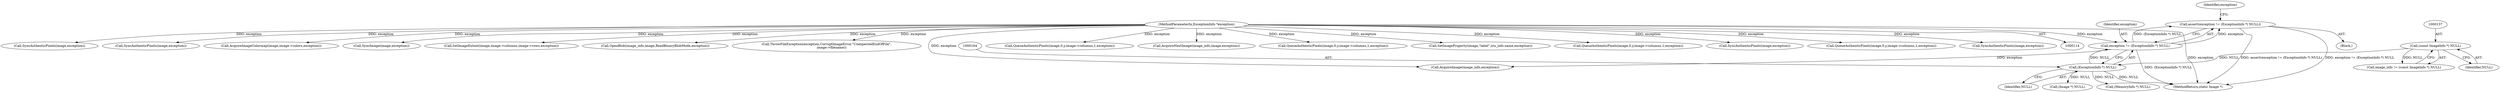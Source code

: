 digraph "0_ImageMagick_ce98a7acbcfca7f0a178f4b1e7b957e419e0cc99@API" {
"1000160" [label="(Call,assert(exception != (ExceptionInfo *) NULL))"];
"1000161" [label="(Call,exception != (ExceptionInfo *) NULL)"];
"1000116" [label="(MethodParameterIn,ExceptionInfo *exception)"];
"1000163" [label="(Call,(ExceptionInfo *) NULL)"];
"1000136" [label="(Call,(const ImageInfo *) NULL)"];
"1000161" [label="(Call,exception != (ExceptionInfo *) NULL)"];
"1001539" [label="(Call,SyncAuthenticPixels(image,exception))"];
"1000138" [label="(Identifier,NULL)"];
"1000165" [label="(Identifier,NULL)"];
"1000160" [label="(Call,assert(exception != (ExceptionInfo *) NULL))"];
"1001929" [label="(Call,SyncAuthenticPixels(image,exception))"];
"1001716" [label="(Call,AcquireImageColormap(image,image->colors,exception))"];
"1000163" [label="(Call,(ExceptionInfo *) NULL)"];
"1000194" [label="(Call,(Image *) NULL)"];
"1001961" [label="(Call,SyncImage(image,exception))"];
"1000532" [label="(Call,SetImageExtent(image,image->columns,image->rows,exception))"];
"1000136" [label="(Call,(const ImageInfo *) NULL)"];
"1000179" [label="(Call,OpenBlob(image_info,image,ReadBinaryBlobMode,exception))"];
"1001974" [label="(Call,ThrowFileException(exception,CorruptImageError,\"UnexpectedEndOfFile\",\n          image->filename))"];
"1002066" [label="(MethodReturn,static Image *)"];
"1000162" [label="(Identifier,exception)"];
"1001764" [label="(Call,QueueAuthenticPixels(image,0,y,image->columns,1,exception))"];
"1002016" [label="(Call,AcquireNextImage(image_info,image,exception))"];
"1001422" [label="(Call,QueueAuthenticPixels(image,0,y,image->columns,1,exception))"];
"1000386" [label="(Call,SetImageProperty(image,\"label\",iris_info.name,exception))"];
"1000117" [label="(Block,)"];
"1001603" [label="(Call,QueueAuthenticPixels(image,0,y,image->columns,1,exception))"];
"1000169" [label="(Identifier,exception)"];
"1000134" [label="(Call,image_info != (const ImageInfo *) NULL)"];
"1000116" [label="(MethodParameterIn,ExceptionInfo *exception)"];
"1001682" [label="(Call,SyncAuthenticPixels(image,exception))"];
"1000605" [label="(Call,(MemoryInfo *) NULL)"];
"1001885" [label="(Call,QueueAuthenticPixels(image,0,y,image->columns,1,exception))"];
"1001821" [label="(Call,SyncAuthenticPixels(image,exception))"];
"1000174" [label="(Call,AcquireImage(image_info,exception))"];
"1000160" -> "1000117"  [label="AST: "];
"1000160" -> "1000161"  [label="CFG: "];
"1000161" -> "1000160"  [label="AST: "];
"1000169" -> "1000160"  [label="CFG: "];
"1000160" -> "1002066"  [label="DDG: assert(exception != (ExceptionInfo *) NULL)"];
"1000160" -> "1002066"  [label="DDG: exception != (ExceptionInfo *) NULL"];
"1000161" -> "1000160"  [label="DDG: exception"];
"1000161" -> "1000160"  [label="DDG: (ExceptionInfo *) NULL"];
"1000161" -> "1000163"  [label="CFG: "];
"1000162" -> "1000161"  [label="AST: "];
"1000163" -> "1000161"  [label="AST: "];
"1000161" -> "1002066"  [label="DDG: (ExceptionInfo *) NULL"];
"1000116" -> "1000161"  [label="DDG: exception"];
"1000163" -> "1000161"  [label="DDG: NULL"];
"1000161" -> "1000174"  [label="DDG: exception"];
"1000116" -> "1000114"  [label="AST: "];
"1000116" -> "1002066"  [label="DDG: exception"];
"1000116" -> "1000174"  [label="DDG: exception"];
"1000116" -> "1000179"  [label="DDG: exception"];
"1000116" -> "1000386"  [label="DDG: exception"];
"1000116" -> "1000532"  [label="DDG: exception"];
"1000116" -> "1001422"  [label="DDG: exception"];
"1000116" -> "1001539"  [label="DDG: exception"];
"1000116" -> "1001603"  [label="DDG: exception"];
"1000116" -> "1001682"  [label="DDG: exception"];
"1000116" -> "1001716"  [label="DDG: exception"];
"1000116" -> "1001764"  [label="DDG: exception"];
"1000116" -> "1001821"  [label="DDG: exception"];
"1000116" -> "1001885"  [label="DDG: exception"];
"1000116" -> "1001929"  [label="DDG: exception"];
"1000116" -> "1001961"  [label="DDG: exception"];
"1000116" -> "1001974"  [label="DDG: exception"];
"1000116" -> "1002016"  [label="DDG: exception"];
"1000163" -> "1000165"  [label="CFG: "];
"1000164" -> "1000163"  [label="AST: "];
"1000165" -> "1000163"  [label="AST: "];
"1000163" -> "1002066"  [label="DDG: NULL"];
"1000136" -> "1000163"  [label="DDG: NULL"];
"1000163" -> "1000194"  [label="DDG: NULL"];
"1000163" -> "1000605"  [label="DDG: NULL"];
"1000136" -> "1000134"  [label="AST: "];
"1000136" -> "1000138"  [label="CFG: "];
"1000137" -> "1000136"  [label="AST: "];
"1000138" -> "1000136"  [label="AST: "];
"1000134" -> "1000136"  [label="CFG: "];
"1000136" -> "1000134"  [label="DDG: NULL"];
}
